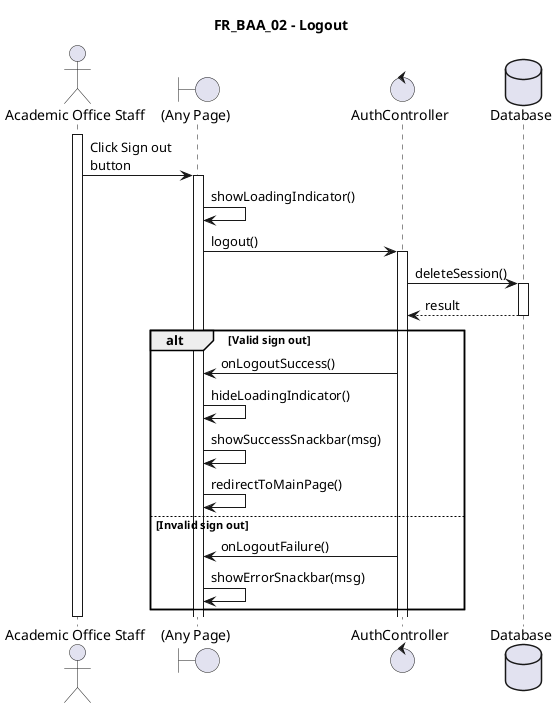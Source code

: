 @startuml FR_BAA_02
title FR_BAA_02 - Logout
skinparam maxMessageSize 125

actor "Academic Office Staff" as eu
boundary "(Any Page)" as fe
control AuthController as ct
' entity Entity as en
database Database as db

activate eu

eu -> fe ++ : Click Sign out button
fe -> fe : showLoadingIndicator()

fe -> ct ++ : logout()
ct -> db ++ : deleteSession()
return result

alt Valid sign out
    ct -> fe : onLogoutSuccess()
    fe -> fe : hideLoadingIndicator()
    fe -> fe : showSuccessSnackbar(msg)
    fe -> fe : redirectToMainPage()
else Invalid sign out
    ct -> fe : onLogoutFailure()
    fe -> fe : showErrorSnackbar(msg)
end

deactivate eu

@enduml
